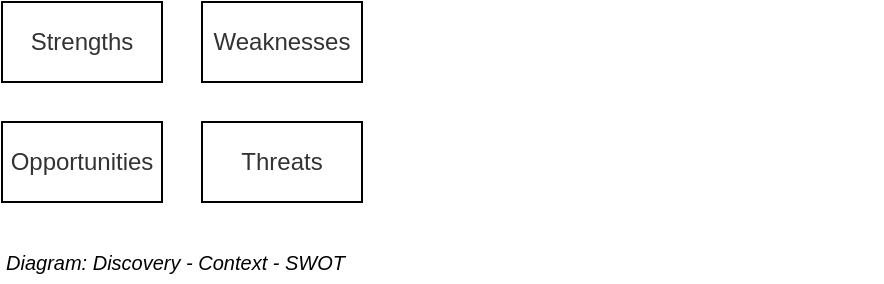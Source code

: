 <mxfile version="18.0.2" type="google"><diagram id="HjKl-qTc9dyspEzf5I9N" name="Analysis/SWOT"><mxGraphModel grid="1" page="1" gridSize="10" guides="1" tooltips="1" connect="1" arrows="1" fold="1" pageScale="1" pageWidth="827" pageHeight="1169" math="0" shadow="0"><root><mxCell id="QzWCF4BnnYIP3Ul1nSP2-0"/><mxCell id="-xiIodlavgcaSKho0Enw-1" value="Title/Diagram" style="" parent="QzWCF4BnnYIP3Ul1nSP2-0"/><mxCell id="QzWCF4BnnYIP3Ul1nSP2-1" value="Boxes &amp; Lines" style="" parent="QzWCF4BnnYIP3Ul1nSP2-0"/><mxCell id="MOr0hCbQ8SnNM1exk05L-0" value="Strengths" style="rounded=0;whiteSpace=wrap;html=1;shadow=0;glass=0;comic=0;strokeColor=default;fillColor=default;fontSize=12;align=center;fontColor=#333333;" vertex="1" parent="QzWCF4BnnYIP3Ul1nSP2-1"><mxGeometry x="120" y="220" width="80" height="40" as="geometry"/></mxCell><mxCell id="MOr0hCbQ8SnNM1exk05L-1" value="Weaknesses" style="rounded=0;whiteSpace=wrap;html=1;shadow=0;glass=0;comic=0;strokeColor=default;fillColor=default;fontSize=12;align=center;fontColor=#333333;" vertex="1" parent="QzWCF4BnnYIP3Ul1nSP2-1"><mxGeometry x="220" y="220" width="80" height="40" as="geometry"/></mxCell><mxCell id="MOr0hCbQ8SnNM1exk05L-2" value="Opportunities" style="rounded=0;whiteSpace=wrap;html=1;shadow=0;glass=0;comic=0;strokeColor=default;fillColor=default;fontSize=12;align=center;fontColor=#333333;" vertex="1" parent="QzWCF4BnnYIP3Ul1nSP2-1"><mxGeometry x="120" y="280" width="80" height="40" as="geometry"/></mxCell><mxCell id="MOr0hCbQ8SnNM1exk05L-3" value="Threats" style="rounded=0;whiteSpace=wrap;html=1;shadow=0;glass=0;comic=0;strokeColor=default;fillColor=default;fontSize=12;align=center;fontColor=#333333;" vertex="1" parent="QzWCF4BnnYIP3Ul1nSP2-1"><mxGeometry x="220" y="280" width="80" height="40" as="geometry"/></mxCell><mxCell id="_iwSijYorx35c_SxwSkT-0" value="&lt;i style=&quot;font-size: 10px;&quot;&gt;Diagram: Discovery - Context - SWOT&lt;/i&gt;" style="text;html=1;strokeColor=none;fillColor=none;align=left;verticalAlign=middle;whiteSpace=wrap;rounded=0;fontSize=10;" vertex="1" parent="QzWCF4BnnYIP3Ul1nSP2-1"><mxGeometry x="120" y="340" width="440" height="20" as="geometry"/></mxCell></root></mxGraphModel></diagram></mxfile>